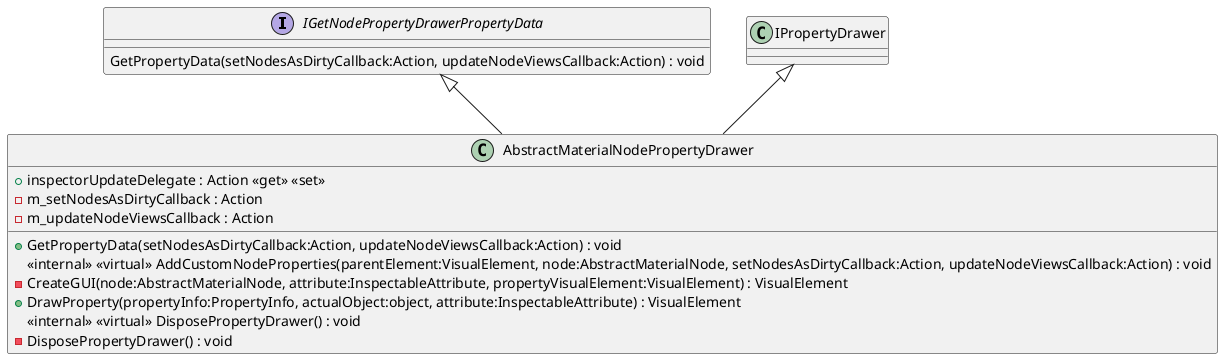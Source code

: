@startuml
interface IGetNodePropertyDrawerPropertyData {
    GetPropertyData(setNodesAsDirtyCallback:Action, updateNodeViewsCallback:Action) : void
}
class AbstractMaterialNodePropertyDrawer {
    + inspectorUpdateDelegate : Action <<get>> <<set>>
    - m_setNodesAsDirtyCallback : Action
    - m_updateNodeViewsCallback : Action
    + GetPropertyData(setNodesAsDirtyCallback:Action, updateNodeViewsCallback:Action) : void
    <<internal>> <<virtual>> AddCustomNodeProperties(parentElement:VisualElement, node:AbstractMaterialNode, setNodesAsDirtyCallback:Action, updateNodeViewsCallback:Action) : void
    - CreateGUI(node:AbstractMaterialNode, attribute:InspectableAttribute, propertyVisualElement:VisualElement) : VisualElement
    + DrawProperty(propertyInfo:PropertyInfo, actualObject:object, attribute:InspectableAttribute) : VisualElement
    <<internal>> <<virtual>> DisposePropertyDrawer() : void
    - DisposePropertyDrawer() : void
}
IPropertyDrawer <|-- AbstractMaterialNodePropertyDrawer
IGetNodePropertyDrawerPropertyData <|-- AbstractMaterialNodePropertyDrawer
@enduml
